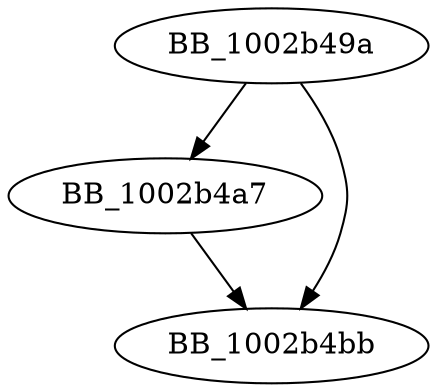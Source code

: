 DiGraph unknown_libname_42{
BB_1002b49a->BB_1002b4a7
BB_1002b49a->BB_1002b4bb
BB_1002b4a7->BB_1002b4bb
}
